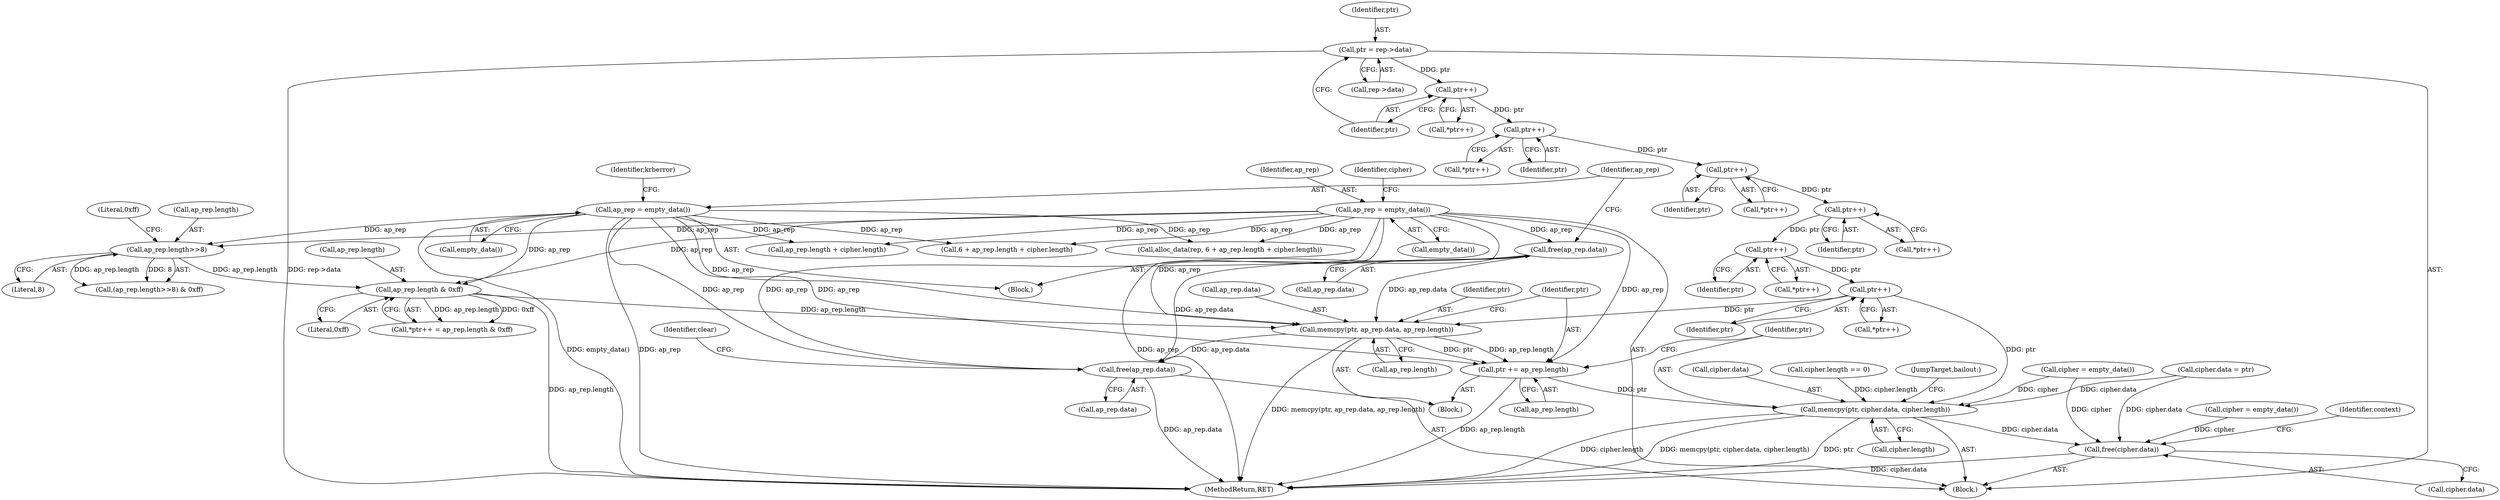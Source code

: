 digraph "0_krb5_cf1a0c411b2668c57c41e9c4efd15ba17b6b322c@API" {
"1001203" [label="(Call,memcpy(ptr, ap_rep.data, ap_rep.length))"];
"1001191" [label="(Call,ptr++)"];
"1001180" [label="(Call,ptr++)"];
"1001175" [label="(Call,ptr++)"];
"1001170" [label="(Call,ptr++)"];
"1001161" [label="(Call,ptr++)"];
"1001150" [label="(Call,ptr++)"];
"1001143" [label="(Call,ptr = rep->data)"];
"1001017" [label="(Call,free(ap_rep.data))"];
"1000137" [label="(Call,ap_rep = empty_data())"];
"1001021" [label="(Call,ap_rep = empty_data())"];
"1001193" [label="(Call,ap_rep.length & 0xff)"];
"1001183" [label="(Call,ap_rep.length>>8)"];
"1001211" [label="(Call,ptr += ap_rep.length)"];
"1001216" [label="(Call,memcpy(ptr, cipher.data, cipher.length))"];
"1001242" [label="(Call,free(cipher.data))"];
"1001234" [label="(Call,free(ap_rep.data))"];
"1001026" [label="(Identifier,krberror)"];
"1000142" [label="(Identifier,cipher)"];
"1001218" [label="(Call,cipher.data)"];
"1001240" [label="(Identifier,clear)"];
"1001006" [label="(Call,cipher.length == 0)"];
"1000130" [label="(Block,)"];
"1001145" [label="(Call,rep->data)"];
"1000139" [label="(Call,empty_data())"];
"1001208" [label="(Call,ap_rep.length)"];
"1001224" [label="(JumpTarget,bailout:)"];
"1001247" [label="(Identifier,context)"];
"1001149" [label="(Call,*ptr++)"];
"1001212" [label="(Identifier,ptr)"];
"1001143" [label="(Call,ptr = rep->data)"];
"1001217" [label="(Identifier,ptr)"];
"1000953" [label="(Call,cipher = empty_data())"];
"1001211" [label="(Call,ptr += ap_rep.length)"];
"1001169" [label="(Call,*ptr++)"];
"1001191" [label="(Call,ptr++)"];
"1001197" [label="(Literal,0xff)"];
"1001204" [label="(Identifier,ptr)"];
"1001017" [label="(Call,free(ap_rep.data))"];
"1001176" [label="(Identifier,ptr)"];
"1001182" [label="(Call,(ap_rep.length>>8) & 0xff)"];
"1001216" [label="(Call,memcpy(ptr, cipher.data, cipher.length))"];
"1001242" [label="(Call,free(cipher.data))"];
"1001202" [label="(Block,)"];
"1001179" [label="(Call,*ptr++)"];
"1001018" [label="(Call,ap_rep.data)"];
"1001162" [label="(Identifier,ptr)"];
"1001184" [label="(Call,ap_rep.length)"];
"1001203" [label="(Call,memcpy(ptr, ap_rep.data, ap_rep.length))"];
"1001133" [label="(Call,ap_rep.length + cipher.length)"];
"1001170" [label="(Call,ptr++)"];
"1001016" [label="(Block,)"];
"1001144" [label="(Identifier,ptr)"];
"1001174" [label="(Call,*ptr++)"];
"1001194" [label="(Call,ap_rep.length)"];
"1001150" [label="(Call,ptr++)"];
"1001192" [label="(Identifier,ptr)"];
"1001190" [label="(Call,*ptr++)"];
"1000141" [label="(Call,cipher = empty_data())"];
"1001131" [label="(Call,6 + ap_rep.length + cipher.length)"];
"1001213" [label="(Call,ap_rep.length)"];
"1001180" [label="(Call,ptr++)"];
"1001160" [label="(Call,*ptr++)"];
"1000475" [label="(Call,cipher.data = ptr)"];
"1001151" [label="(Identifier,ptr)"];
"1001221" [label="(Call,cipher.length)"];
"1001129" [label="(Call,alloc_data(rep, 6 + ap_rep.length + cipher.length))"];
"1001243" [label="(Call,cipher.data)"];
"1001171" [label="(Identifier,ptr)"];
"1001183" [label="(Call,ap_rep.length>>8)"];
"1001260" [label="(MethodReturn,RET)"];
"1000138" [label="(Identifier,ap_rep)"];
"1001023" [label="(Call,empty_data())"];
"1001193" [label="(Call,ap_rep.length & 0xff)"];
"1001181" [label="(Identifier,ptr)"];
"1001187" [label="(Literal,8)"];
"1001022" [label="(Identifier,ap_rep)"];
"1001189" [label="(Call,*ptr++ = ap_rep.length & 0xff)"];
"1001175" [label="(Call,ptr++)"];
"1001205" [label="(Call,ap_rep.data)"];
"1001161" [label="(Call,ptr++)"];
"1001188" [label="(Literal,0xff)"];
"1001235" [label="(Call,ap_rep.data)"];
"1000137" [label="(Call,ap_rep = empty_data())"];
"1001234" [label="(Call,free(ap_rep.data))"];
"1001021" [label="(Call,ap_rep = empty_data())"];
"1001203" -> "1001202"  [label="AST: "];
"1001203" -> "1001208"  [label="CFG: "];
"1001204" -> "1001203"  [label="AST: "];
"1001205" -> "1001203"  [label="AST: "];
"1001208" -> "1001203"  [label="AST: "];
"1001212" -> "1001203"  [label="CFG: "];
"1001203" -> "1001260"  [label="DDG: memcpy(ptr, ap_rep.data, ap_rep.length)"];
"1001191" -> "1001203"  [label="DDG: ptr"];
"1001017" -> "1001203"  [label="DDG: ap_rep.data"];
"1000137" -> "1001203"  [label="DDG: ap_rep"];
"1001021" -> "1001203"  [label="DDG: ap_rep"];
"1001193" -> "1001203"  [label="DDG: ap_rep.length"];
"1001203" -> "1001211"  [label="DDG: ap_rep.length"];
"1001203" -> "1001211"  [label="DDG: ptr"];
"1001203" -> "1001234"  [label="DDG: ap_rep.data"];
"1001191" -> "1001190"  [label="AST: "];
"1001191" -> "1001192"  [label="CFG: "];
"1001192" -> "1001191"  [label="AST: "];
"1001190" -> "1001191"  [label="CFG: "];
"1001180" -> "1001191"  [label="DDG: ptr"];
"1001191" -> "1001216"  [label="DDG: ptr"];
"1001180" -> "1001179"  [label="AST: "];
"1001180" -> "1001181"  [label="CFG: "];
"1001181" -> "1001180"  [label="AST: "];
"1001179" -> "1001180"  [label="CFG: "];
"1001175" -> "1001180"  [label="DDG: ptr"];
"1001175" -> "1001174"  [label="AST: "];
"1001175" -> "1001176"  [label="CFG: "];
"1001176" -> "1001175"  [label="AST: "];
"1001174" -> "1001175"  [label="CFG: "];
"1001170" -> "1001175"  [label="DDG: ptr"];
"1001170" -> "1001169"  [label="AST: "];
"1001170" -> "1001171"  [label="CFG: "];
"1001171" -> "1001170"  [label="AST: "];
"1001169" -> "1001170"  [label="CFG: "];
"1001161" -> "1001170"  [label="DDG: ptr"];
"1001161" -> "1001160"  [label="AST: "];
"1001161" -> "1001162"  [label="CFG: "];
"1001162" -> "1001161"  [label="AST: "];
"1001160" -> "1001161"  [label="CFG: "];
"1001150" -> "1001161"  [label="DDG: ptr"];
"1001150" -> "1001149"  [label="AST: "];
"1001150" -> "1001151"  [label="CFG: "];
"1001151" -> "1001150"  [label="AST: "];
"1001149" -> "1001150"  [label="CFG: "];
"1001143" -> "1001150"  [label="DDG: ptr"];
"1001143" -> "1000130"  [label="AST: "];
"1001143" -> "1001145"  [label="CFG: "];
"1001144" -> "1001143"  [label="AST: "];
"1001145" -> "1001143"  [label="AST: "];
"1001151" -> "1001143"  [label="CFG: "];
"1001143" -> "1001260"  [label="DDG: rep->data"];
"1001017" -> "1001016"  [label="AST: "];
"1001017" -> "1001018"  [label="CFG: "];
"1001018" -> "1001017"  [label="AST: "];
"1001022" -> "1001017"  [label="CFG: "];
"1000137" -> "1001017"  [label="DDG: ap_rep"];
"1001017" -> "1001234"  [label="DDG: ap_rep.data"];
"1000137" -> "1000130"  [label="AST: "];
"1000137" -> "1000139"  [label="CFG: "];
"1000138" -> "1000137"  [label="AST: "];
"1000139" -> "1000137"  [label="AST: "];
"1000142" -> "1000137"  [label="CFG: "];
"1000137" -> "1001260"  [label="DDG: ap_rep"];
"1000137" -> "1001129"  [label="DDG: ap_rep"];
"1000137" -> "1001131"  [label="DDG: ap_rep"];
"1000137" -> "1001133"  [label="DDG: ap_rep"];
"1000137" -> "1001183"  [label="DDG: ap_rep"];
"1000137" -> "1001193"  [label="DDG: ap_rep"];
"1000137" -> "1001211"  [label="DDG: ap_rep"];
"1000137" -> "1001234"  [label="DDG: ap_rep"];
"1001021" -> "1001016"  [label="AST: "];
"1001021" -> "1001023"  [label="CFG: "];
"1001022" -> "1001021"  [label="AST: "];
"1001023" -> "1001021"  [label="AST: "];
"1001026" -> "1001021"  [label="CFG: "];
"1001021" -> "1001260"  [label="DDG: empty_data()"];
"1001021" -> "1001260"  [label="DDG: ap_rep"];
"1001021" -> "1001129"  [label="DDG: ap_rep"];
"1001021" -> "1001131"  [label="DDG: ap_rep"];
"1001021" -> "1001133"  [label="DDG: ap_rep"];
"1001021" -> "1001183"  [label="DDG: ap_rep"];
"1001021" -> "1001193"  [label="DDG: ap_rep"];
"1001021" -> "1001211"  [label="DDG: ap_rep"];
"1001021" -> "1001234"  [label="DDG: ap_rep"];
"1001193" -> "1001189"  [label="AST: "];
"1001193" -> "1001197"  [label="CFG: "];
"1001194" -> "1001193"  [label="AST: "];
"1001197" -> "1001193"  [label="AST: "];
"1001189" -> "1001193"  [label="CFG: "];
"1001193" -> "1001260"  [label="DDG: ap_rep.length"];
"1001193" -> "1001189"  [label="DDG: ap_rep.length"];
"1001193" -> "1001189"  [label="DDG: 0xff"];
"1001183" -> "1001193"  [label="DDG: ap_rep.length"];
"1001183" -> "1001182"  [label="AST: "];
"1001183" -> "1001187"  [label="CFG: "];
"1001184" -> "1001183"  [label="AST: "];
"1001187" -> "1001183"  [label="AST: "];
"1001188" -> "1001183"  [label="CFG: "];
"1001183" -> "1001182"  [label="DDG: ap_rep.length"];
"1001183" -> "1001182"  [label="DDG: 8"];
"1001211" -> "1001202"  [label="AST: "];
"1001211" -> "1001213"  [label="CFG: "];
"1001212" -> "1001211"  [label="AST: "];
"1001213" -> "1001211"  [label="AST: "];
"1001217" -> "1001211"  [label="CFG: "];
"1001211" -> "1001260"  [label="DDG: ap_rep.length"];
"1001211" -> "1001216"  [label="DDG: ptr"];
"1001216" -> "1000130"  [label="AST: "];
"1001216" -> "1001221"  [label="CFG: "];
"1001217" -> "1001216"  [label="AST: "];
"1001218" -> "1001216"  [label="AST: "];
"1001221" -> "1001216"  [label="AST: "];
"1001224" -> "1001216"  [label="CFG: "];
"1001216" -> "1001260"  [label="DDG: cipher.length"];
"1001216" -> "1001260"  [label="DDG: memcpy(ptr, cipher.data, cipher.length)"];
"1001216" -> "1001260"  [label="DDG: ptr"];
"1000475" -> "1001216"  [label="DDG: cipher.data"];
"1000953" -> "1001216"  [label="DDG: cipher"];
"1001006" -> "1001216"  [label="DDG: cipher.length"];
"1001216" -> "1001242"  [label="DDG: cipher.data"];
"1001242" -> "1000130"  [label="AST: "];
"1001242" -> "1001243"  [label="CFG: "];
"1001243" -> "1001242"  [label="AST: "];
"1001247" -> "1001242"  [label="CFG: "];
"1001242" -> "1001260"  [label="DDG: cipher.data"];
"1000141" -> "1001242"  [label="DDG: cipher"];
"1000475" -> "1001242"  [label="DDG: cipher.data"];
"1000953" -> "1001242"  [label="DDG: cipher"];
"1001234" -> "1000130"  [label="AST: "];
"1001234" -> "1001235"  [label="CFG: "];
"1001235" -> "1001234"  [label="AST: "];
"1001240" -> "1001234"  [label="CFG: "];
"1001234" -> "1001260"  [label="DDG: ap_rep.data"];
}
